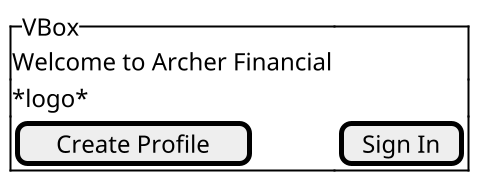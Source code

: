 @startsalt
scale 2
{^"VBox"
Welcome to Archer Financial
*logo*
[Create Profile]|[Sign In]
}
@endsalt